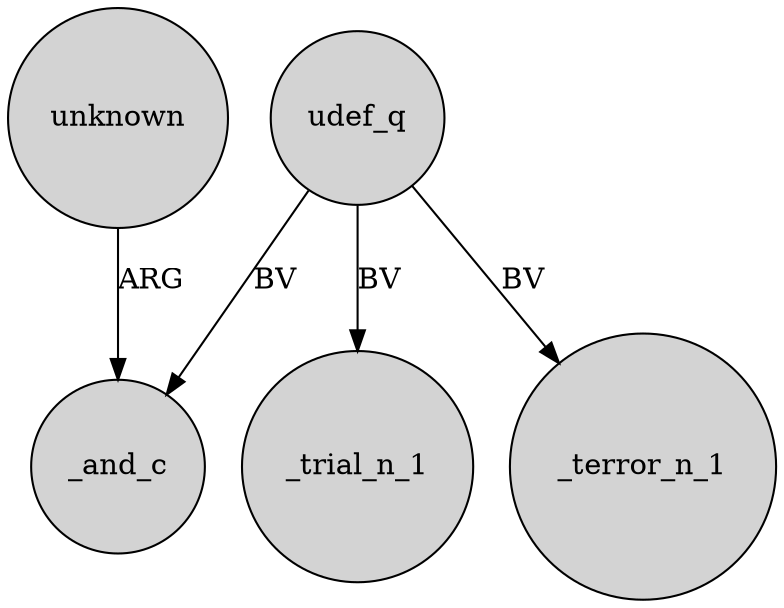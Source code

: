digraph {
	node [shape=circle style=filled]
	unknown -> _and_c [label=ARG]
	udef_q -> _and_c [label=BV]
	udef_q -> _trial_n_1 [label=BV]
	udef_q -> _terror_n_1 [label=BV]
}
